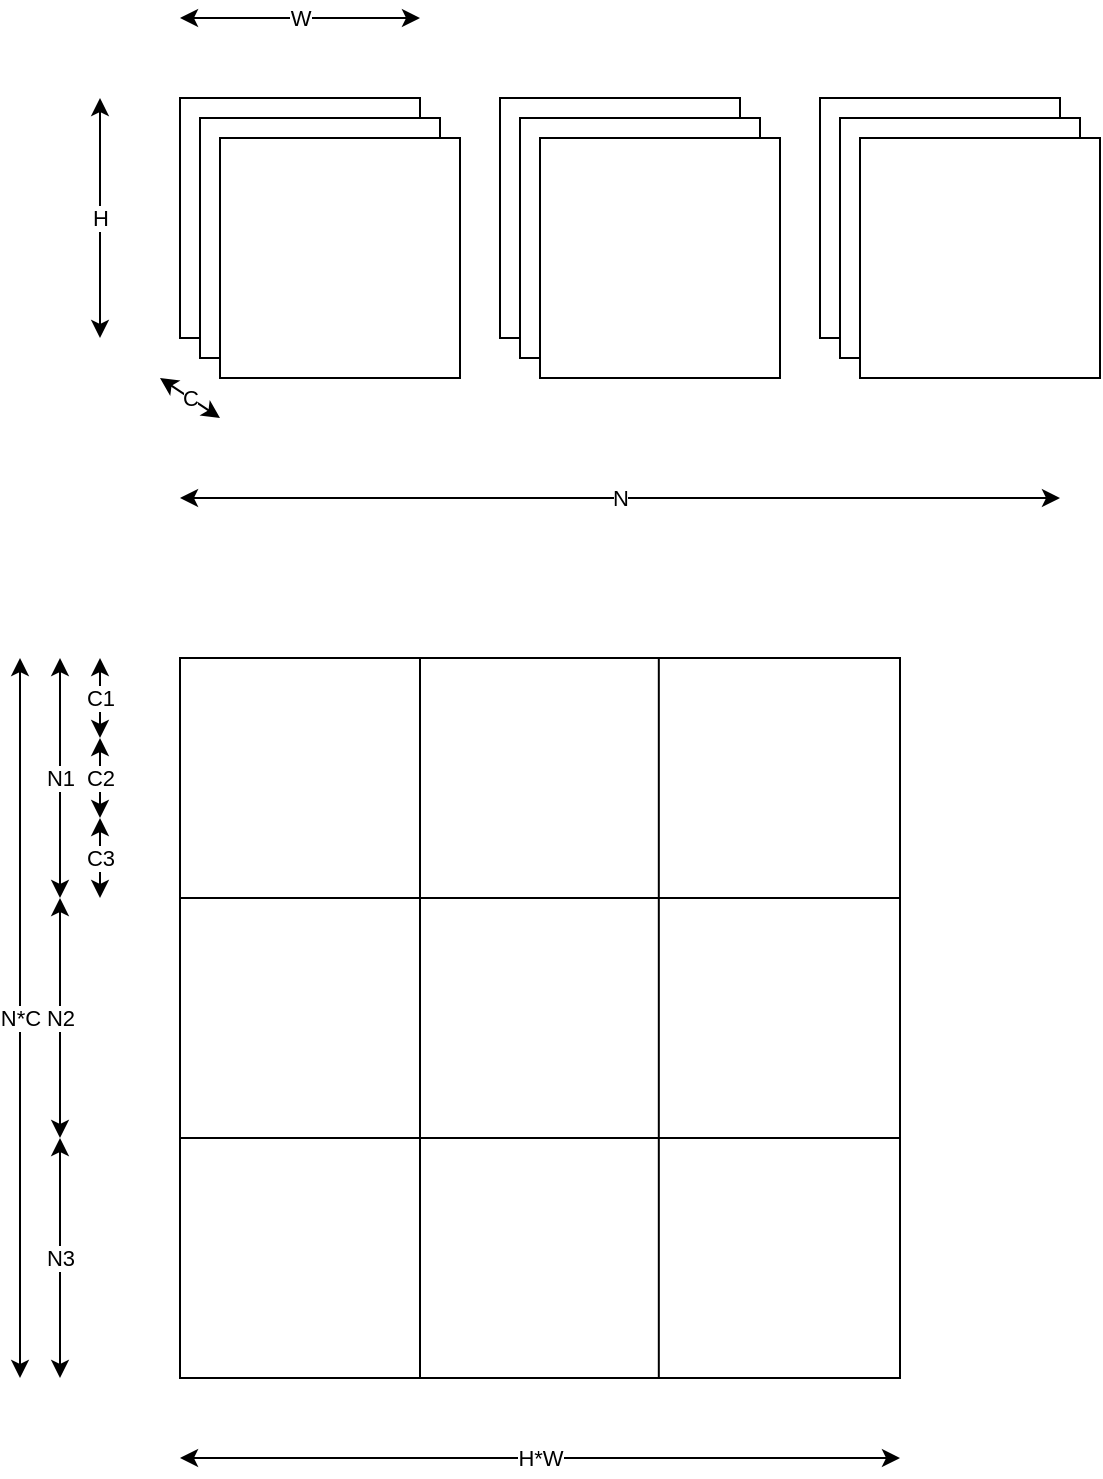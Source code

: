 <mxfile version="24.2.2" type="github">
  <diagram name="Page-1" id="Y0RpeH6Es4vmq0wVCik8">
    <mxGraphModel dx="1081" dy="576" grid="1" gridSize="10" guides="1" tooltips="1" connect="1" arrows="1" fold="1" page="1" pageScale="1" pageWidth="827" pageHeight="1169" math="0" shadow="0">
      <root>
        <mxCell id="0" />
        <mxCell id="1" parent="0" />
        <mxCell id="5gfJsL5LL4kJKm2D7V63-10" value="" style="rounded=0;whiteSpace=wrap;html=1;" vertex="1" parent="1">
          <mxGeometry x="160" y="120" width="120" height="120" as="geometry" />
        </mxCell>
        <mxCell id="5gfJsL5LL4kJKm2D7V63-11" value="" style="rounded=0;whiteSpace=wrap;html=1;" vertex="1" parent="1">
          <mxGeometry x="170" y="130" width="120" height="120" as="geometry" />
        </mxCell>
        <mxCell id="5gfJsL5LL4kJKm2D7V63-12" value="" style="rounded=0;whiteSpace=wrap;html=1;" vertex="1" parent="1">
          <mxGeometry x="180" y="140" width="120" height="120" as="geometry" />
        </mxCell>
        <mxCell id="5gfJsL5LL4kJKm2D7V63-13" value="" style="rounded=0;whiteSpace=wrap;html=1;" vertex="1" parent="1">
          <mxGeometry x="320" y="120" width="120" height="120" as="geometry" />
        </mxCell>
        <mxCell id="5gfJsL5LL4kJKm2D7V63-14" value="" style="rounded=0;whiteSpace=wrap;html=1;" vertex="1" parent="1">
          <mxGeometry x="330" y="130" width="120" height="120" as="geometry" />
        </mxCell>
        <mxCell id="5gfJsL5LL4kJKm2D7V63-15" value="" style="rounded=0;whiteSpace=wrap;html=1;" vertex="1" parent="1">
          <mxGeometry x="340" y="140" width="120" height="120" as="geometry" />
        </mxCell>
        <mxCell id="5gfJsL5LL4kJKm2D7V63-16" value="" style="rounded=0;whiteSpace=wrap;html=1;" vertex="1" parent="1">
          <mxGeometry x="480" y="120" width="120" height="120" as="geometry" />
        </mxCell>
        <mxCell id="5gfJsL5LL4kJKm2D7V63-17" value="" style="rounded=0;whiteSpace=wrap;html=1;" vertex="1" parent="1">
          <mxGeometry x="490" y="130" width="120" height="120" as="geometry" />
        </mxCell>
        <mxCell id="5gfJsL5LL4kJKm2D7V63-18" value="" style="rounded=0;whiteSpace=wrap;html=1;" vertex="1" parent="1">
          <mxGeometry x="500" y="140" width="120" height="120" as="geometry" />
        </mxCell>
        <mxCell id="5gfJsL5LL4kJKm2D7V63-19" value="N" style="endArrow=classic;startArrow=classic;html=1;rounded=0;" edge="1" parent="1">
          <mxGeometry width="50" height="50" relative="1" as="geometry">
            <mxPoint x="160" y="320" as="sourcePoint" />
            <mxPoint x="600" y="320" as="targetPoint" />
          </mxGeometry>
        </mxCell>
        <mxCell id="5gfJsL5LL4kJKm2D7V63-20" value="C" style="endArrow=classic;startArrow=classic;html=1;rounded=0;" edge="1" parent="1">
          <mxGeometry width="50" height="50" relative="1" as="geometry">
            <mxPoint x="180" y="280" as="sourcePoint" />
            <mxPoint x="150" y="260" as="targetPoint" />
          </mxGeometry>
        </mxCell>
        <mxCell id="5gfJsL5LL4kJKm2D7V63-21" value="H" style="endArrow=classic;startArrow=classic;html=1;rounded=0;" edge="1" parent="1">
          <mxGeometry width="50" height="50" relative="1" as="geometry">
            <mxPoint x="120" y="240" as="sourcePoint" />
            <mxPoint x="120" y="120" as="targetPoint" />
          </mxGeometry>
        </mxCell>
        <mxCell id="5gfJsL5LL4kJKm2D7V63-27" value="W" style="endArrow=classic;startArrow=classic;html=1;rounded=0;" edge="1" parent="1">
          <mxGeometry width="50" height="50" relative="1" as="geometry">
            <mxPoint x="160" y="80" as="sourcePoint" />
            <mxPoint x="280" y="80" as="targetPoint" />
          </mxGeometry>
        </mxCell>
        <mxCell id="5gfJsL5LL4kJKm2D7V63-29" value="" style="rounded=0;whiteSpace=wrap;html=1;" vertex="1" parent="1">
          <mxGeometry x="160" y="400" width="360" height="360" as="geometry" />
        </mxCell>
        <mxCell id="5gfJsL5LL4kJKm2D7V63-32" value="" style="endArrow=none;html=1;rounded=0;" edge="1" parent="1">
          <mxGeometry width="50" height="50" relative="1" as="geometry">
            <mxPoint x="280" y="760" as="sourcePoint" />
            <mxPoint x="280" y="400" as="targetPoint" />
          </mxGeometry>
        </mxCell>
        <mxCell id="5gfJsL5LL4kJKm2D7V63-33" value="" style="endArrow=none;html=1;rounded=0;" edge="1" parent="1">
          <mxGeometry width="50" height="50" relative="1" as="geometry">
            <mxPoint x="399.41" y="760" as="sourcePoint" />
            <mxPoint x="399.41" y="400" as="targetPoint" />
          </mxGeometry>
        </mxCell>
        <mxCell id="5gfJsL5LL4kJKm2D7V63-34" value="" style="endArrow=none;html=1;rounded=0;" edge="1" parent="1">
          <mxGeometry width="50" height="50" relative="1" as="geometry">
            <mxPoint x="160" y="520" as="sourcePoint" />
            <mxPoint x="520" y="520" as="targetPoint" />
          </mxGeometry>
        </mxCell>
        <mxCell id="5gfJsL5LL4kJKm2D7V63-35" value="" style="endArrow=none;html=1;rounded=0;" edge="1" parent="1">
          <mxGeometry width="50" height="50" relative="1" as="geometry">
            <mxPoint x="160" y="640" as="sourcePoint" />
            <mxPoint x="520" y="640" as="targetPoint" />
          </mxGeometry>
        </mxCell>
        <mxCell id="5gfJsL5LL4kJKm2D7V63-36" value="N*C" style="endArrow=classic;startArrow=classic;html=1;rounded=0;" edge="1" parent="1">
          <mxGeometry width="50" height="50" relative="1" as="geometry">
            <mxPoint x="80" y="760" as="sourcePoint" />
            <mxPoint x="80" y="400" as="targetPoint" />
          </mxGeometry>
        </mxCell>
        <mxCell id="5gfJsL5LL4kJKm2D7V63-38" value="H*W" style="endArrow=classic;startArrow=classic;html=1;rounded=0;" edge="1" parent="1">
          <mxGeometry width="50" height="50" relative="1" as="geometry">
            <mxPoint x="160" y="800" as="sourcePoint" />
            <mxPoint x="520" y="800" as="targetPoint" />
          </mxGeometry>
        </mxCell>
        <mxCell id="5gfJsL5LL4kJKm2D7V63-40" value="N1" style="endArrow=classic;startArrow=classic;html=1;rounded=0;" edge="1" parent="1">
          <mxGeometry width="50" height="50" relative="1" as="geometry">
            <mxPoint x="100" y="520" as="sourcePoint" />
            <mxPoint x="100" y="400" as="targetPoint" />
          </mxGeometry>
        </mxCell>
        <mxCell id="5gfJsL5LL4kJKm2D7V63-41" value="C1" style="endArrow=classic;startArrow=classic;html=1;rounded=0;" edge="1" parent="1">
          <mxGeometry width="50" height="50" relative="1" as="geometry">
            <mxPoint x="120" y="440" as="sourcePoint" />
            <mxPoint x="120" y="400" as="targetPoint" />
          </mxGeometry>
        </mxCell>
        <mxCell id="5gfJsL5LL4kJKm2D7V63-42" value="C2" style="endArrow=classic;startArrow=classic;html=1;rounded=0;" edge="1" parent="1">
          <mxGeometry width="50" height="50" relative="1" as="geometry">
            <mxPoint x="120" y="480" as="sourcePoint" />
            <mxPoint x="120" y="440" as="targetPoint" />
          </mxGeometry>
        </mxCell>
        <mxCell id="5gfJsL5LL4kJKm2D7V63-43" value="C3" style="endArrow=classic;startArrow=classic;html=1;rounded=0;" edge="1" parent="1">
          <mxGeometry width="50" height="50" relative="1" as="geometry">
            <mxPoint x="120" y="520" as="sourcePoint" />
            <mxPoint x="120" y="480" as="targetPoint" />
          </mxGeometry>
        </mxCell>
        <mxCell id="5gfJsL5LL4kJKm2D7V63-44" value="N2" style="endArrow=classic;startArrow=classic;html=1;rounded=0;" edge="1" parent="1">
          <mxGeometry width="50" height="50" relative="1" as="geometry">
            <mxPoint x="100" y="640" as="sourcePoint" />
            <mxPoint x="100" y="520" as="targetPoint" />
          </mxGeometry>
        </mxCell>
        <mxCell id="5gfJsL5LL4kJKm2D7V63-45" value="N3" style="endArrow=classic;startArrow=classic;html=1;rounded=0;" edge="1" parent="1">
          <mxGeometry width="50" height="50" relative="1" as="geometry">
            <mxPoint x="100" y="760" as="sourcePoint" />
            <mxPoint x="100" y="640" as="targetPoint" />
            <mxPoint as="offset" />
          </mxGeometry>
        </mxCell>
      </root>
    </mxGraphModel>
  </diagram>
</mxfile>
